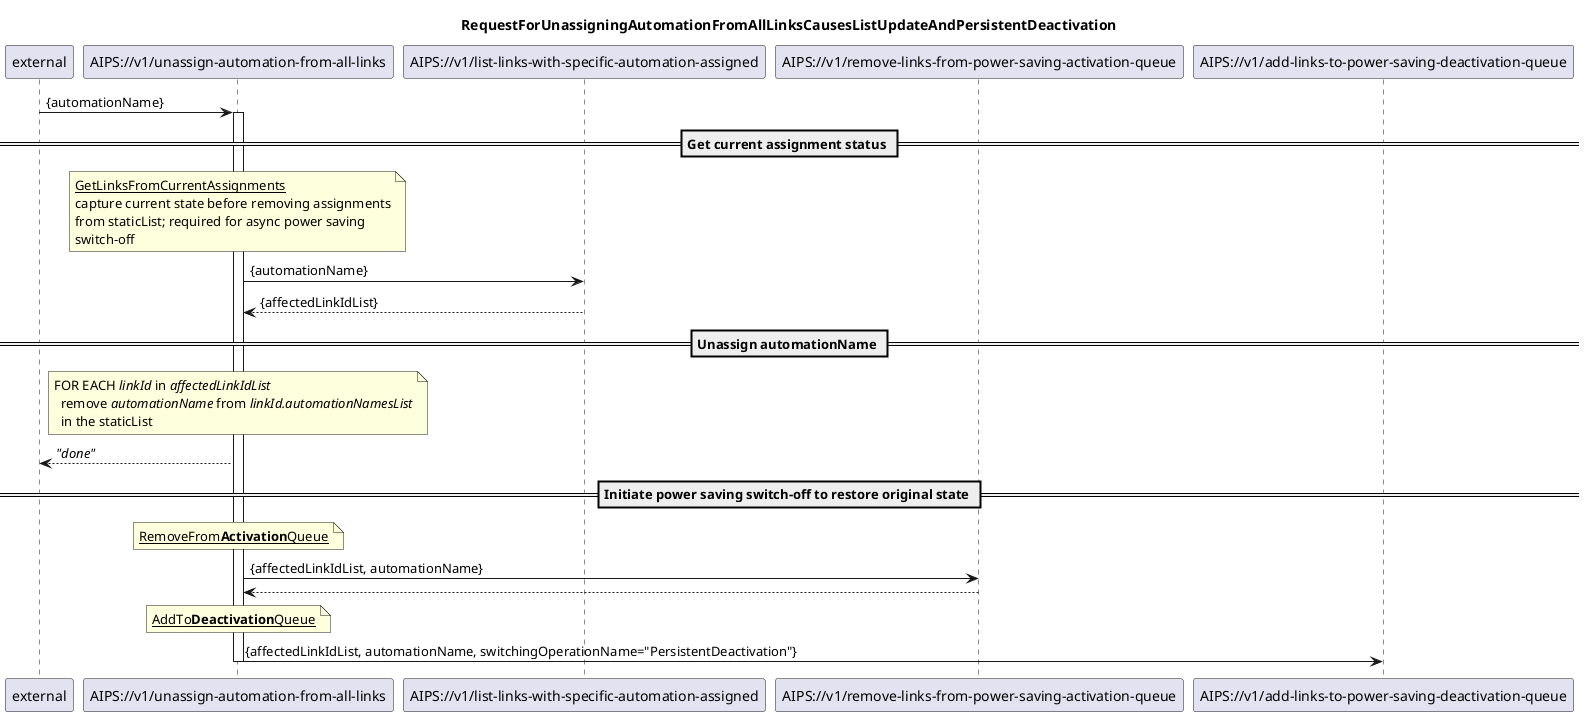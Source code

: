 @startuml 105_unassignAutomationFromAllLinks
skinparam responseMessageBelowArrow true

title
RequestForUnassigningAutomationFromAllLinksCausesListUpdateAndPersistentDeactivation
end title

participant "external" as requestor
participant "AIPS://v1/unassign-automation-from-all-links" as unassignAutomation
participant "AIPS://v1/list-links-with-specific-automation-assigned" as listLinks
participant "AIPS://v1/remove-links-from-power-saving-activation-queue" as stopSimpleActivation
participant "AIPS://v1/add-links-to-power-saving-deactivation-queue" as startPersistentDeactivation


requestor -> unassignAutomation: {automationName}
activate unassignAutomation

== Get current assignment status ==

'get current assignments from staticList
note over unassignAutomation
  <u>GetLinksFromCurrentAssignments</u>
  capture current state before removing assignments
  from staticList; required for async power saving
  switch-off
end note
unassignAutomation -> listLinks: {automationName}
listLinks --> unassignAutomation: {affectedLinkIdList}

== Unassign automationName ==

'update staticList by removing automationName assignment for all links
note over unassignAutomation
  FOR EACH <i>linkId</i> in <i>affectedLinkIdList</i>
    remove <i>automationName</i> from <i>linkId.automationNamesList</i>
    in the staticList
end note
unassignAutomation --> requestor: <i>"done"</i>

== Initiate power saving switch-off to restore original state ==

'stop ongoing/planned power saving
note over unassignAutomation
  <u>RemoveFrom<b>Activation</b>Queue</u>
end note
unassignAutomation -> stopSimpleActivation: {affectedLinkIdList, automationName}
stopSimpleActivation --> unassignAutomation

'initiate persistentDeactivation to turn power saving off
note over unassignAutomation
  <u>AddTo<b>Deactivation</b>Queue</u>
end note
unassignAutomation -> startPersistentDeactivation: {affectedLinkIdList, automationName, switchingOperationName="PersistentDeactivation"}

deactivate unassignAutomation

@enduml